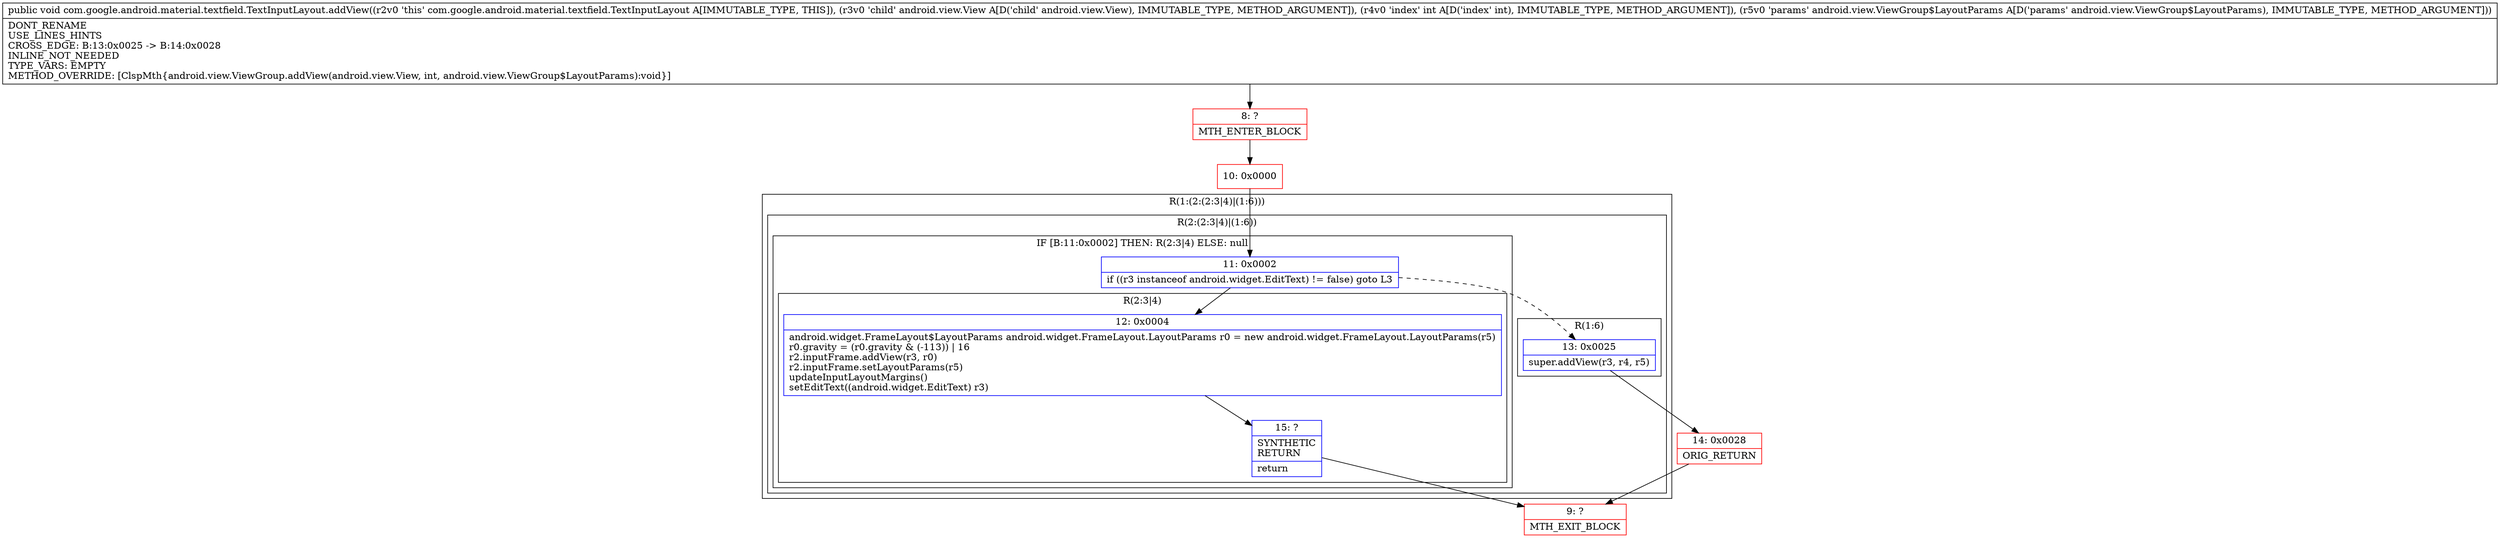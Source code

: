 digraph "CFG forcom.google.android.material.textfield.TextInputLayout.addView(Landroid\/view\/View;ILandroid\/view\/ViewGroup$LayoutParams;)V" {
subgraph cluster_Region_964988416 {
label = "R(1:(2:(2:3|4)|(1:6)))";
node [shape=record,color=blue];
subgraph cluster_Region_1708386351 {
label = "R(2:(2:3|4)|(1:6))";
node [shape=record,color=blue];
subgraph cluster_IfRegion_546798565 {
label = "IF [B:11:0x0002] THEN: R(2:3|4) ELSE: null";
node [shape=record,color=blue];
Node_11 [shape=record,label="{11\:\ 0x0002|if ((r3 instanceof android.widget.EditText) != false) goto L3\l}"];
subgraph cluster_Region_588194546 {
label = "R(2:3|4)";
node [shape=record,color=blue];
Node_12 [shape=record,label="{12\:\ 0x0004|android.widget.FrameLayout$LayoutParams android.widget.FrameLayout.LayoutParams r0 = new android.widget.FrameLayout.LayoutParams(r5)\lr0.gravity = (r0.gravity & (\-113)) \| 16\lr2.inputFrame.addView(r3, r0)\lr2.inputFrame.setLayoutParams(r5)\lupdateInputLayoutMargins()\lsetEditText((android.widget.EditText) r3)\l}"];
Node_15 [shape=record,label="{15\:\ ?|SYNTHETIC\lRETURN\l|return\l}"];
}
}
subgraph cluster_Region_1579551920 {
label = "R(1:6)";
node [shape=record,color=blue];
Node_13 [shape=record,label="{13\:\ 0x0025|super.addView(r3, r4, r5)\l}"];
}
}
}
Node_8 [shape=record,color=red,label="{8\:\ ?|MTH_ENTER_BLOCK\l}"];
Node_10 [shape=record,color=red,label="{10\:\ 0x0000}"];
Node_9 [shape=record,color=red,label="{9\:\ ?|MTH_EXIT_BLOCK\l}"];
Node_14 [shape=record,color=red,label="{14\:\ 0x0028|ORIG_RETURN\l}"];
MethodNode[shape=record,label="{public void com.google.android.material.textfield.TextInputLayout.addView((r2v0 'this' com.google.android.material.textfield.TextInputLayout A[IMMUTABLE_TYPE, THIS]), (r3v0 'child' android.view.View A[D('child' android.view.View), IMMUTABLE_TYPE, METHOD_ARGUMENT]), (r4v0 'index' int A[D('index' int), IMMUTABLE_TYPE, METHOD_ARGUMENT]), (r5v0 'params' android.view.ViewGroup$LayoutParams A[D('params' android.view.ViewGroup$LayoutParams), IMMUTABLE_TYPE, METHOD_ARGUMENT]))  | DONT_RENAME\lUSE_LINES_HINTS\lCROSS_EDGE: B:13:0x0025 \-\> B:14:0x0028\lINLINE_NOT_NEEDED\lTYPE_VARS: EMPTY\lMETHOD_OVERRIDE: [ClspMth\{android.view.ViewGroup.addView(android.view.View, int, android.view.ViewGroup$LayoutParams):void\}]\l}"];
MethodNode -> Node_8;Node_11 -> Node_12;
Node_11 -> Node_13[style=dashed];
Node_12 -> Node_15;
Node_15 -> Node_9;
Node_13 -> Node_14;
Node_8 -> Node_10;
Node_10 -> Node_11;
Node_14 -> Node_9;
}

